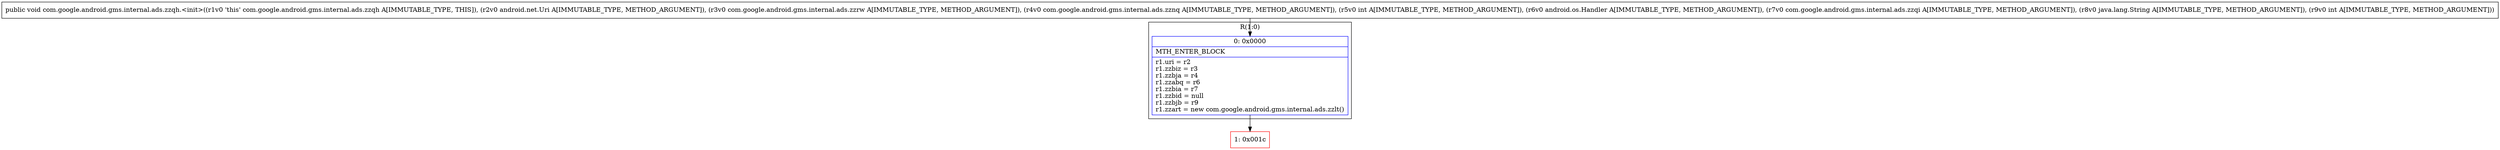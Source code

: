 digraph "CFG forcom.google.android.gms.internal.ads.zzqh.\<init\>(Landroid\/net\/Uri;Lcom\/google\/android\/gms\/internal\/ads\/zzrw;Lcom\/google\/android\/gms\/internal\/ads\/zznq;ILandroid\/os\/Handler;Lcom\/google\/android\/gms\/internal\/ads\/zzqi;Ljava\/lang\/String;I)V" {
subgraph cluster_Region_655539835 {
label = "R(1:0)";
node [shape=record,color=blue];
Node_0 [shape=record,label="{0\:\ 0x0000|MTH_ENTER_BLOCK\l|r1.uri = r2\lr1.zzbiz = r3\lr1.zzbja = r4\lr1.zzabq = r6\lr1.zzbia = r7\lr1.zzbid = null\lr1.zzbjb = r9\lr1.zzart = new com.google.android.gms.internal.ads.zzlt()\l}"];
}
Node_1 [shape=record,color=red,label="{1\:\ 0x001c}"];
MethodNode[shape=record,label="{public void com.google.android.gms.internal.ads.zzqh.\<init\>((r1v0 'this' com.google.android.gms.internal.ads.zzqh A[IMMUTABLE_TYPE, THIS]), (r2v0 android.net.Uri A[IMMUTABLE_TYPE, METHOD_ARGUMENT]), (r3v0 com.google.android.gms.internal.ads.zzrw A[IMMUTABLE_TYPE, METHOD_ARGUMENT]), (r4v0 com.google.android.gms.internal.ads.zznq A[IMMUTABLE_TYPE, METHOD_ARGUMENT]), (r5v0 int A[IMMUTABLE_TYPE, METHOD_ARGUMENT]), (r6v0 android.os.Handler A[IMMUTABLE_TYPE, METHOD_ARGUMENT]), (r7v0 com.google.android.gms.internal.ads.zzqi A[IMMUTABLE_TYPE, METHOD_ARGUMENT]), (r8v0 java.lang.String A[IMMUTABLE_TYPE, METHOD_ARGUMENT]), (r9v0 int A[IMMUTABLE_TYPE, METHOD_ARGUMENT])) }"];
MethodNode -> Node_0;
Node_0 -> Node_1;
}

